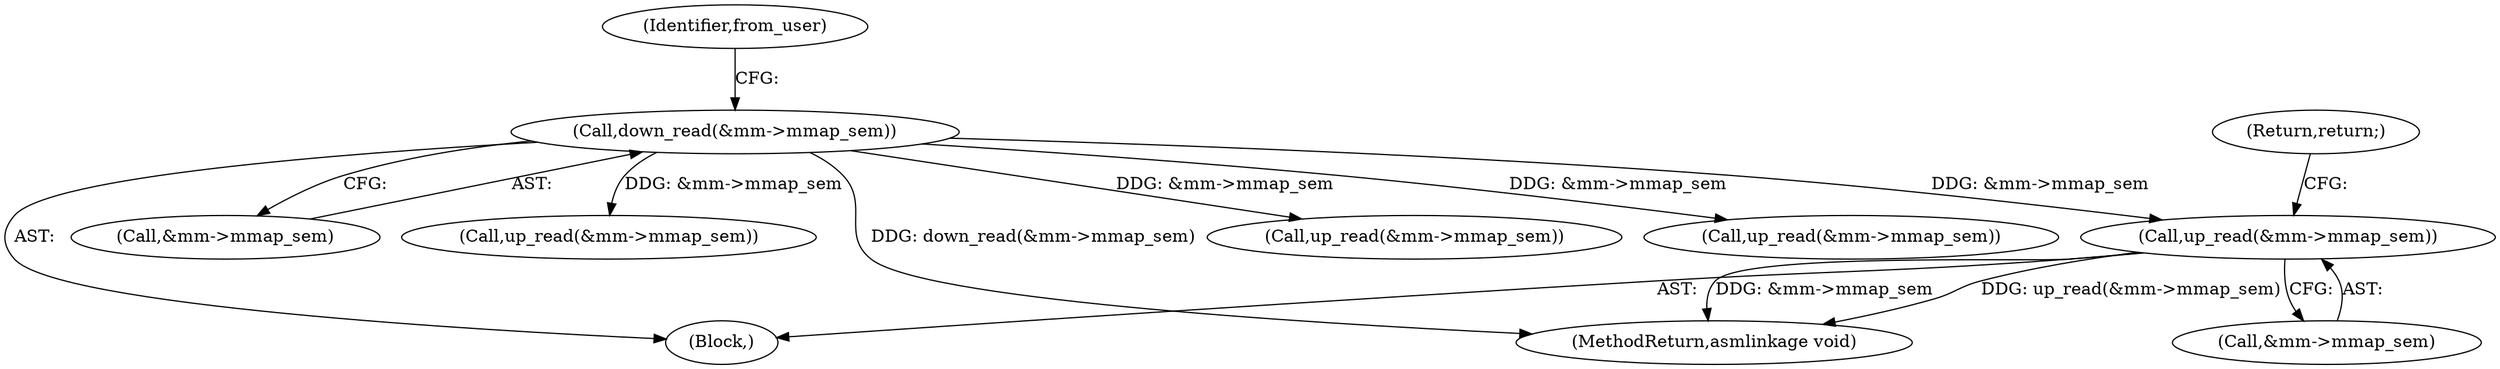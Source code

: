 digraph "0_linux_a8b0ca17b80e92faab46ee7179ba9e99ccb61233_43@API" {
"1000293" [label="(Call,up_read(&mm->mmap_sem))"];
"1000171" [label="(Call,down_read(&mm->mmap_sem))"];
"1000435" [label="(Call,up_read(&mm->mmap_sem))"];
"1000294" [label="(Call,&mm->mmap_sem)"];
"1000293" [label="(Call,up_read(&mm->mmap_sem))"];
"1000300" [label="(Call,up_read(&mm->mmap_sem))"];
"1000117" [label="(Block,)"];
"1000172" [label="(Call,&mm->mmap_sem)"];
"1000534" [label="(MethodReturn,asmlinkage void)"];
"1000447" [label="(Call,up_read(&mm->mmap_sem))"];
"1000179" [label="(Identifier,from_user)"];
"1000171" [label="(Call,down_read(&mm->mmap_sem))"];
"1000298" [label="(Return,return;)"];
"1000293" -> "1000117"  [label="AST: "];
"1000293" -> "1000294"  [label="CFG: "];
"1000294" -> "1000293"  [label="AST: "];
"1000298" -> "1000293"  [label="CFG: "];
"1000293" -> "1000534"  [label="DDG: &mm->mmap_sem"];
"1000293" -> "1000534"  [label="DDG: up_read(&mm->mmap_sem)"];
"1000171" -> "1000293"  [label="DDG: &mm->mmap_sem"];
"1000171" -> "1000117"  [label="AST: "];
"1000171" -> "1000172"  [label="CFG: "];
"1000172" -> "1000171"  [label="AST: "];
"1000179" -> "1000171"  [label="CFG: "];
"1000171" -> "1000534"  [label="DDG: down_read(&mm->mmap_sem)"];
"1000171" -> "1000300"  [label="DDG: &mm->mmap_sem"];
"1000171" -> "1000435"  [label="DDG: &mm->mmap_sem"];
"1000171" -> "1000447"  [label="DDG: &mm->mmap_sem"];
}
